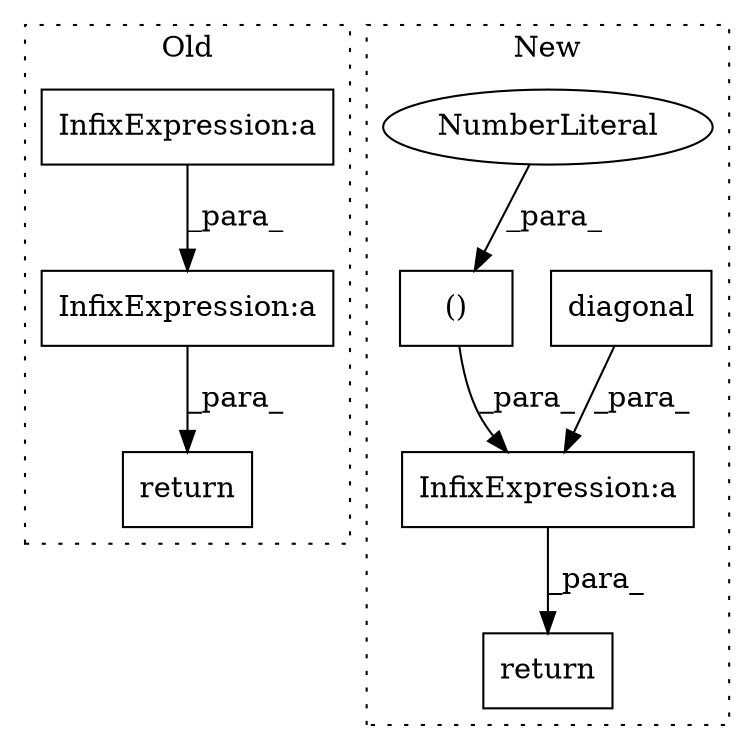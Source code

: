 digraph G {
subgraph cluster0 {
1 [label="return" a="41" s="1533" l="7" shape="box"];
7 [label="InfixExpression:a" a="27" s="1551" l="3" shape="box"];
8 [label="InfixExpression:a" a="27" s="1546" l="3" shape="box"];
label = "Old";
style="dotted";
}
subgraph cluster1 {
2 [label="diagonal" a="32" s="1957" l="10" shape="box"];
3 [label="return" a="41" s="1918" l="7" shape="box"];
4 [label="()" a="106" s="1981" l="16" shape="box"];
5 [label="NumberLiteral" a="34" s="1996" l="1" shape="ellipse"];
6 [label="InfixExpression:a" a="27" s="1930" l="3" shape="box"];
label = "New";
style="dotted";
}
2 -> 6 [label="_para_"];
4 -> 6 [label="_para_"];
5 -> 4 [label="_para_"];
6 -> 3 [label="_para_"];
7 -> 1 [label="_para_"];
8 -> 7 [label="_para_"];
}